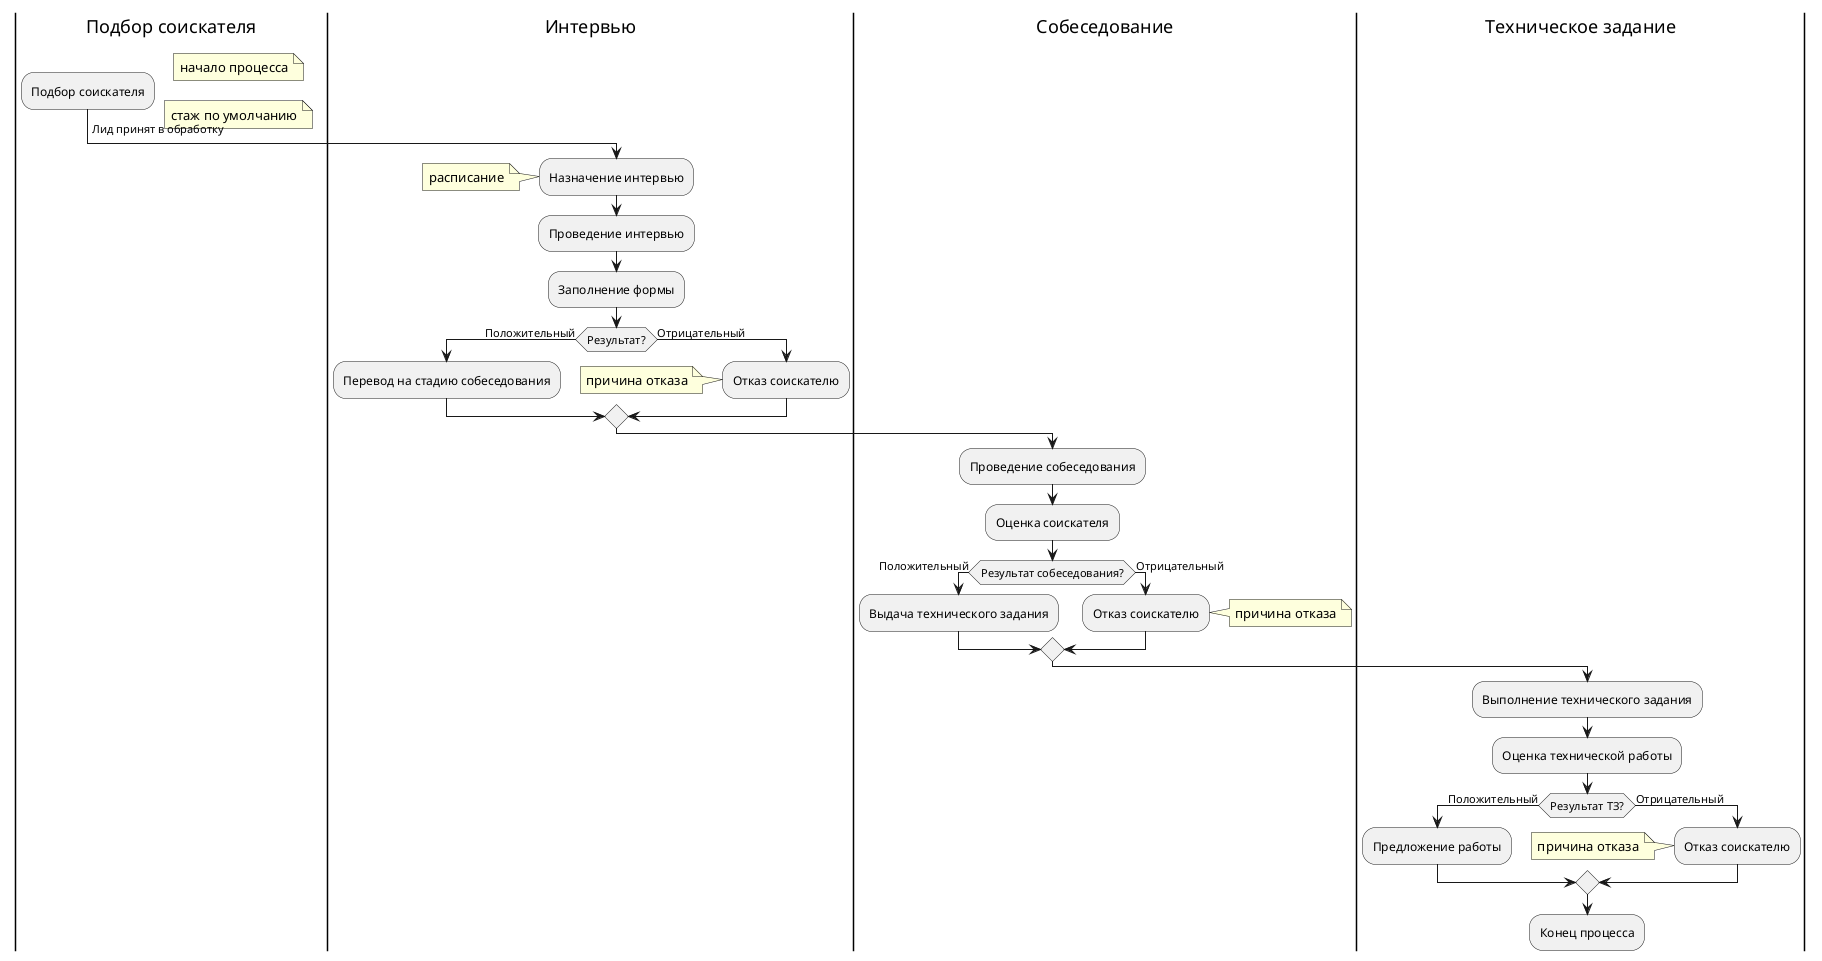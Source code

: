 @startuml

|Подбор соискателя|
:Подбор соискателя;
note right: начало процесса

-> Лид принят в обработку;
note right: стаж по умолчанию

|Интервью|
:Назначение интервью;
note left: расписание
:Проведение интервью;
:Заполнение формы;

if (Результат?) then (Положительный)
    :Перевод на стадию собеседования;
else (Отрицательный)
    :Отказ соискателю;
    note left: причина отказа
endif;

|Собеседование|
:Проведение собеседования;
:Оценка соискателя;

if (Результат собеседования?) then (Положительный)
    :Выдача технического задания;
else (Отрицательный)
    :Отказ соискателю;
    note right: причина отказа
endif;

|Техническое задание|
:Выполнение технического задания;
:Оценка технической работы;

if (Результат ТЗ?) then (Положительный)
    :Предложение работы;
else (Отрицательный)
    :Отказ соискателю;
    note left: причина отказа
endif;

:Конец процесса;
@enduml